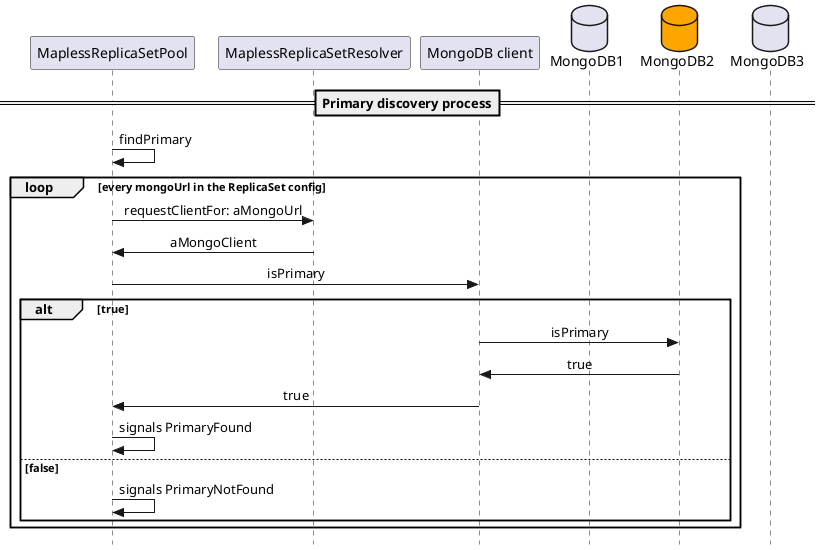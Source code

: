 @startuml Primary discovery process
skinparam Style strictuml
skinparam SequenceMessageAlignment center

' participant "Application" as app
' participant "MaplessRepository" as repo
participant "MaplessReplicaSetPool" as pool
participant "MaplessReplicaSetResolver" as resolver
participant "MongoDB client" as client
database MongoDB1
database MongoDB2 #orange
database MongoDB3

==Primary discovery process==

pool->pool: findPrimary
loop every mongoUrl in the ReplicaSet config
  pool->resolver: requestClientFor: aMongoUrl
  resolver->pool: aMongoClient
  pool->client: isPrimary
  alt true
    client->MongoDB2: isPrimary
    MongoDB2->client: true
    client->pool: true
    pool->pool: signals PrimaryFound
  else false
    pool->pool: signals PrimaryNotFound
  end
  end loop

  @enduml